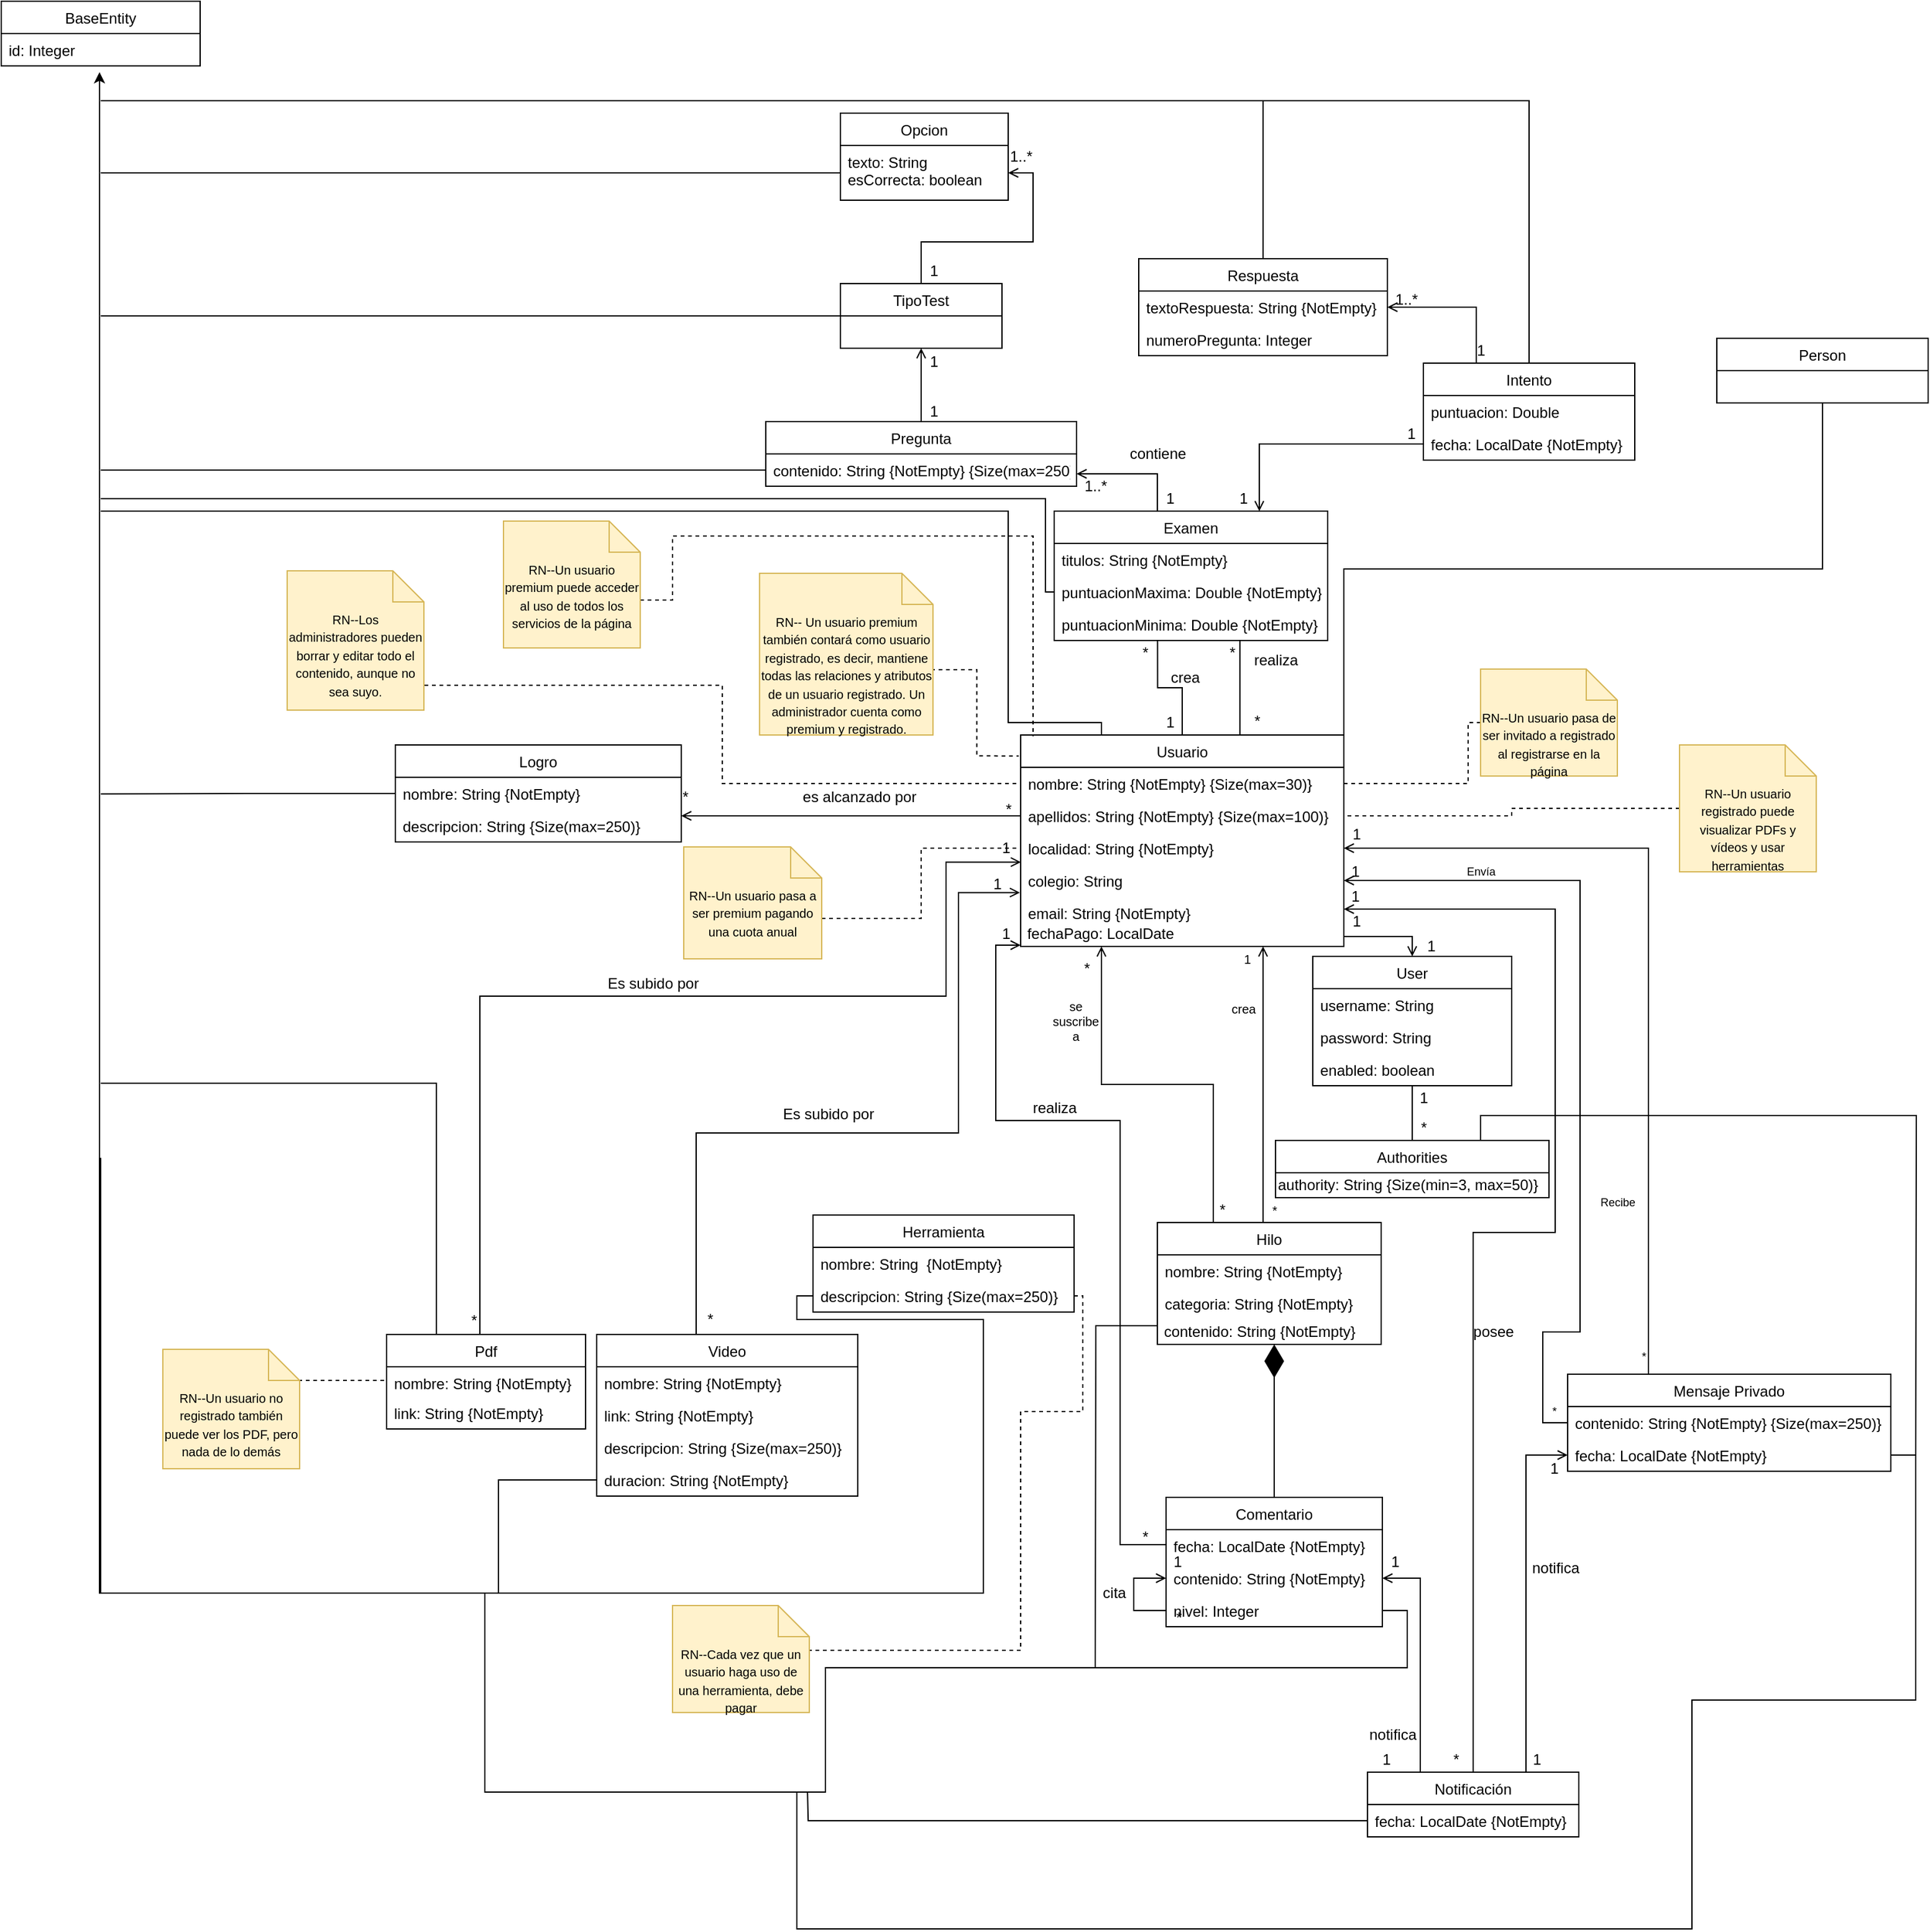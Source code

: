 <mxfile version="14.1.1" type="device" pages="2"><diagram id="NPRUOryit4CZUZ8ujwZD" name="Page-1"><mxGraphModel dx="2407" dy="2149" grid="1" gridSize="10" guides="1" tooltips="1" connect="1" arrows="1" fold="1" page="1" pageScale="1" pageWidth="827" pageHeight="1169" math="0" shadow="0"><root><mxCell id="0"/><mxCell id="1" parent="0"/><mxCell id="HAwCsRzmnG5At8Q9Lq3o-103" style="edgeStyle=orthogonalEdgeStyle;rounded=0;orthogonalLoop=1;jettySize=auto;html=1;entryX=0.679;entryY=1.011;entryDx=0;entryDy=0;entryPerimeter=0;endArrow=none;endFill=0;" parent="1" source="HAwCsRzmnG5At8Q9Lq3o-1" target="HAwCsRzmnG5At8Q9Lq3o-31" edge="1"><mxGeometry relative="1" as="geometry"><Array as="points"><mxPoint x="212" y="270"/><mxPoint x="212" y="270"/></Array></mxGeometry></mxCell><mxCell id="HAwCsRzmnG5At8Q9Lq3o-123" style="edgeStyle=orthogonalEdgeStyle;rounded=0;orthogonalLoop=1;jettySize=auto;html=1;entryX=0.378;entryY=0.995;entryDx=0;entryDy=0;entryPerimeter=0;endArrow=none;endFill=0;" parent="1" source="HAwCsRzmnG5At8Q9Lq3o-1" target="HAwCsRzmnG5At8Q9Lq3o-31" edge="1"><mxGeometry relative="1" as="geometry"/></mxCell><mxCell id="YdMFTOhmt4hyHNmBTAS8-65" style="edgeStyle=orthogonalEdgeStyle;rounded=0;orthogonalLoop=1;jettySize=auto;html=1;exitX=0.25;exitY=0;exitDx=0;exitDy=0;startArrow=none;startFill=0;endArrow=none;endFill=0;" edge="1" parent="1" source="HAwCsRzmnG5At8Q9Lq3o-1"><mxGeometry relative="1" as="geometry"><mxPoint x="-650" y="90" as="targetPoint"/><Array as="points"><mxPoint x="155" y="260"/><mxPoint x="80" y="260"/><mxPoint x="80" y="90"/><mxPoint x="-650" y="90"/></Array></mxGeometry></mxCell><mxCell id="YdMFTOhmt4hyHNmBTAS8-90" style="edgeStyle=orthogonalEdgeStyle;rounded=0;orthogonalLoop=1;jettySize=auto;html=1;exitX=1;exitY=0;exitDx=0;exitDy=0;entryX=0.5;entryY=1;entryDx=0;entryDy=0;startArrow=none;startFill=0;endArrow=none;endFill=0;strokeColor=#000000;" edge="1" parent="1" source="HAwCsRzmnG5At8Q9Lq3o-1" target="YdMFTOhmt4hyHNmBTAS8-85"><mxGeometry relative="1" as="geometry"/></mxCell><mxCell id="HAwCsRzmnG5At8Q9Lq3o-1" value="Usuario" style="swimlane;fontStyle=0;childLayout=stackLayout;horizontal=1;startSize=26;fillColor=none;horizontalStack=0;resizeParent=1;resizeParentMax=0;resizeLast=0;collapsible=1;marginBottom=0;" parent="1" vertex="1"><mxGeometry x="90" y="270" width="260" height="170" as="geometry"/></mxCell><mxCell id="HAwCsRzmnG5At8Q9Lq3o-2" value="nombre: String {NotEmpty} {Size(max=30)}" style="text;strokeColor=none;fillColor=none;align=left;verticalAlign=top;spacingLeft=4;spacingRight=4;overflow=hidden;rotatable=0;points=[[0,0.5],[1,0.5]];portConstraint=eastwest;" parent="HAwCsRzmnG5At8Q9Lq3o-1" vertex="1"><mxGeometry y="26" width="260" height="26" as="geometry"/></mxCell><mxCell id="HAwCsRzmnG5At8Q9Lq3o-3" value="apellidos: String {NotEmpty} {Size(max=100)}" style="text;strokeColor=none;fillColor=none;align=left;verticalAlign=top;spacingLeft=4;spacingRight=4;overflow=hidden;rotatable=0;points=[[0,0.5],[1,0.5]];portConstraint=eastwest;" parent="HAwCsRzmnG5At8Q9Lq3o-1" vertex="1"><mxGeometry y="52" width="260" height="26" as="geometry"/></mxCell><mxCell id="HAwCsRzmnG5At8Q9Lq3o-4" value="localidad: String {NotEmpty}" style="text;strokeColor=none;fillColor=none;align=left;verticalAlign=top;spacingLeft=4;spacingRight=4;overflow=hidden;rotatable=0;points=[[0,0.5],[1,0.5]];portConstraint=eastwest;" parent="HAwCsRzmnG5At8Q9Lq3o-1" vertex="1"><mxGeometry y="78" width="260" height="26" as="geometry"/></mxCell><mxCell id="HAwCsRzmnG5At8Q9Lq3o-33" value="colegio: String" style="text;strokeColor=none;fillColor=none;align=left;verticalAlign=top;spacingLeft=4;spacingRight=4;overflow=hidden;rotatable=0;points=[[0,0.5],[1,0.5]];portConstraint=eastwest;" parent="HAwCsRzmnG5At8Q9Lq3o-1" vertex="1"><mxGeometry y="104" width="260" height="26" as="geometry"/></mxCell><mxCell id="OVoRlJXjBz-Goxrx0esR-1" value="email: String {NotEmpty}" style="text;strokeColor=none;fillColor=none;align=left;verticalAlign=top;spacingLeft=4;spacingRight=4;overflow=hidden;rotatable=0;points=[[0,0.5],[1,0.5]];portConstraint=eastwest;" parent="HAwCsRzmnG5At8Q9Lq3o-1" vertex="1"><mxGeometry y="130" width="260" height="20" as="geometry"/></mxCell><mxCell id="YdMFTOhmt4hyHNmBTAS8-30" value="&amp;nbsp;fechaPago: LocalDate" style="text;html=1;strokeColor=none;fillColor=none;align=left;verticalAlign=middle;whiteSpace=wrap;rounded=0;" vertex="1" parent="HAwCsRzmnG5At8Q9Lq3o-1"><mxGeometry y="150" width="260" height="20" as="geometry"/></mxCell><mxCell id="YdMFTOhmt4hyHNmBTAS8-67" style="edgeStyle=orthogonalEdgeStyle;rounded=0;orthogonalLoop=1;jettySize=auto;html=1;exitX=0.25;exitY=0;exitDx=0;exitDy=0;startArrow=none;startFill=0;endArrow=none;endFill=0;" edge="1" parent="1" source="HAwCsRzmnG5At8Q9Lq3o-5"><mxGeometry relative="1" as="geometry"><mxPoint x="-650" y="550" as="targetPoint"/><Array as="points"><mxPoint x="-380" y="550"/></Array></mxGeometry></mxCell><mxCell id="HAwCsRzmnG5At8Q9Lq3o-5" value="Pdf" style="swimlane;fontStyle=0;childLayout=stackLayout;horizontal=1;startSize=26;fillColor=none;horizontalStack=0;resizeParent=1;resizeParentMax=0;resizeLast=0;collapsible=1;marginBottom=0;" parent="1" vertex="1"><mxGeometry x="-420" y="752" width="160" height="76" as="geometry"/></mxCell><mxCell id="HAwCsRzmnG5At8Q9Lq3o-6" value="nombre: String {NotEmpty}" style="text;strokeColor=none;fillColor=none;align=left;verticalAlign=top;spacingLeft=4;spacingRight=4;overflow=hidden;rotatable=0;points=[[0,0.5],[1,0.5]];portConstraint=eastwest;" parent="HAwCsRzmnG5At8Q9Lq3o-5" vertex="1"><mxGeometry y="26" width="160" height="24" as="geometry"/></mxCell><mxCell id="WNRpIBor0lCmpQMTv1Vr-1" value="link: String {NotEmpty}" style="text;strokeColor=none;fillColor=none;align=left;verticalAlign=top;spacingLeft=4;spacingRight=4;overflow=hidden;rotatable=0;points=[[0,0.5],[1,0.5]];portConstraint=eastwest;" parent="HAwCsRzmnG5At8Q9Lq3o-5" vertex="1"><mxGeometry y="50" width="160" height="26" as="geometry"/></mxCell><mxCell id="YdMFTOhmt4hyHNmBTAS8-22" style="edgeStyle=orthogonalEdgeStyle;rounded=0;orthogonalLoop=1;jettySize=auto;html=1;exitX=0.5;exitY=0;exitDx=0;exitDy=0;entryX=0.971;entryY=0.236;entryDx=0;entryDy=0;entryPerimeter=0;startArrow=none;startFill=0;endArrow=open;endFill=0;" edge="1" parent="1" source="HAwCsRzmnG5At8Q9Lq3o-9"><mxGeometry relative="1" as="geometry"><mxPoint x="89.42" y="396.72" as="targetPoint"/><Array as="points"><mxPoint x="-171" y="590"/><mxPoint x="40" y="590"/><mxPoint x="40" y="397"/></Array></mxGeometry></mxCell><mxCell id="HAwCsRzmnG5At8Q9Lq3o-9" value="Video" style="swimlane;fontStyle=0;childLayout=stackLayout;horizontal=1;startSize=26;fillColor=none;horizontalStack=0;resizeParent=1;resizeParentMax=0;resizeLast=0;collapsible=1;marginBottom=0;" parent="1" vertex="1"><mxGeometry x="-251" y="752" width="210" height="130" as="geometry"><mxRectangle x="370" y="210" width="60" height="26" as="alternateBounds"/></mxGeometry></mxCell><mxCell id="HAwCsRzmnG5At8Q9Lq3o-41" value="nombre: String {NotEmpty}" style="text;strokeColor=none;fillColor=none;align=left;verticalAlign=top;spacingLeft=4;spacingRight=4;overflow=hidden;rotatable=0;points=[[0,0.5],[1,0.5]];portConstraint=eastwest;" parent="HAwCsRzmnG5At8Q9Lq3o-9" vertex="1"><mxGeometry y="26" width="210" height="26" as="geometry"/></mxCell><mxCell id="HAwCsRzmnG5At8Q9Lq3o-10" value="link: String {NotEmpty}" style="text;strokeColor=none;fillColor=none;align=left;verticalAlign=top;spacingLeft=4;spacingRight=4;overflow=hidden;rotatable=0;points=[[0,0.5],[1,0.5]];portConstraint=eastwest;" parent="HAwCsRzmnG5At8Q9Lq3o-9" vertex="1"><mxGeometry y="52" width="210" height="26" as="geometry"/></mxCell><mxCell id="HAwCsRzmnG5At8Q9Lq3o-38" value="descripcion: String {Size(max=250)}" style="text;strokeColor=none;fillColor=none;align=left;verticalAlign=top;spacingLeft=4;spacingRight=4;overflow=hidden;rotatable=0;points=[[0,0.5],[1,0.5]];portConstraint=eastwest;" parent="HAwCsRzmnG5At8Q9Lq3o-9" vertex="1"><mxGeometry y="78" width="210" height="26" as="geometry"/></mxCell><mxCell id="HAwCsRzmnG5At8Q9Lq3o-39" value="duracion: String {NotEmpty}" style="text;strokeColor=none;fillColor=none;align=left;verticalAlign=top;spacingLeft=4;spacingRight=4;overflow=hidden;rotatable=0;points=[[0,0.5],[1,0.5]];portConstraint=eastwest;" parent="HAwCsRzmnG5At8Q9Lq3o-9" vertex="1"><mxGeometry y="104" width="210" height="26" as="geometry"/></mxCell><mxCell id="HGvDHs405SnKZL4kM6b5-21" style="edgeStyle=orthogonalEdgeStyle;rounded=0;orthogonalLoop=1;jettySize=auto;html=1;endArrow=none;endFill=0;startArrow=open;startFill=0;" parent="1" source="HAwCsRzmnG5At8Q9Lq3o-13" edge="1"><mxGeometry relative="1" as="geometry"><mxPoint x="200" y="90" as="targetPoint"/><Array as="points"><mxPoint x="200" y="60"/></Array></mxGeometry></mxCell><mxCell id="HAwCsRzmnG5At8Q9Lq3o-13" value="Pregunta" style="swimlane;fontStyle=0;childLayout=stackLayout;horizontal=1;startSize=26;fillColor=none;horizontalStack=0;resizeParent=1;resizeParentMax=0;resizeLast=0;collapsible=1;marginBottom=0;" parent="1" vertex="1"><mxGeometry x="-115" y="18" width="250" height="52" as="geometry"/></mxCell><mxCell id="HAwCsRzmnG5At8Q9Lq3o-14" value="contenido: String {NotEmpty} {Size(max=250)}" style="text;strokeColor=none;fillColor=none;align=left;verticalAlign=top;spacingLeft=4;spacingRight=4;overflow=hidden;rotatable=0;points=[[0,0.5],[1,0.5]];portConstraint=eastwest;" parent="HAwCsRzmnG5At8Q9Lq3o-13" vertex="1"><mxGeometry y="26" width="250" height="26" as="geometry"/></mxCell><mxCell id="YdMFTOhmt4hyHNmBTAS8-40" style="edgeStyle=orthogonalEdgeStyle;rounded=0;orthogonalLoop=1;jettySize=auto;html=1;exitX=0.25;exitY=0;exitDx=0;exitDy=0;entryX=0.25;entryY=1;entryDx=0;entryDy=0;startArrow=none;startFill=0;endArrow=open;endFill=0;" edge="1" parent="1" source="HAwCsRzmnG5At8Q9Lq3o-17" target="YdMFTOhmt4hyHNmBTAS8-30"><mxGeometry relative="1" as="geometry"/></mxCell><mxCell id="YdMFTOhmt4hyHNmBTAS8-41" style="edgeStyle=orthogonalEdgeStyle;rounded=0;orthogonalLoop=1;jettySize=auto;html=1;exitX=0.5;exitY=0;exitDx=0;exitDy=0;entryX=0.75;entryY=1;entryDx=0;entryDy=0;startArrow=none;startFill=0;endArrow=open;endFill=0;" edge="1" parent="1" source="HAwCsRzmnG5At8Q9Lq3o-17" target="YdMFTOhmt4hyHNmBTAS8-30"><mxGeometry relative="1" as="geometry"><Array as="points"><mxPoint x="285" y="662"/></Array></mxGeometry></mxCell><mxCell id="HAwCsRzmnG5At8Q9Lq3o-17" value="Hilo" style="swimlane;fontStyle=0;childLayout=stackLayout;horizontal=1;startSize=26;horizontalStack=0;resizeParent=1;resizeParentMax=0;resizeLast=0;collapsible=1;marginBottom=0;fillColor=none;" parent="1" vertex="1"><mxGeometry x="200" y="662" width="180" height="98" as="geometry"/></mxCell><mxCell id="HAwCsRzmnG5At8Q9Lq3o-18" value="nombre: String {NotEmpty}" style="text;strokeColor=none;fillColor=none;align=left;verticalAlign=top;spacingLeft=4;spacingRight=4;overflow=hidden;rotatable=0;points=[[0,0.5],[1,0.5]];portConstraint=eastwest;" parent="HAwCsRzmnG5At8Q9Lq3o-17" vertex="1"><mxGeometry y="26" width="180" height="26" as="geometry"/></mxCell><mxCell id="HGvDHs405SnKZL4kM6b5-51" value="categoria: String {NotEmpty}" style="text;strokeColor=none;fillColor=none;align=left;verticalAlign=top;spacingLeft=4;spacingRight=4;overflow=hidden;rotatable=0;points=[[0,0.5],[1,0.5]];portConstraint=eastwest;" parent="HAwCsRzmnG5At8Q9Lq3o-17" vertex="1"><mxGeometry y="52" width="180" height="26" as="geometry"/></mxCell><mxCell id="YdMFTOhmt4hyHNmBTAS8-39" value="&amp;nbsp;contenido: String&lt;span&gt;&amp;nbsp;{NotEmpty}&lt;/span&gt;" style="text;html=1;strokeColor=none;fillColor=none;align=left;verticalAlign=middle;whiteSpace=wrap;rounded=0;" vertex="1" parent="HAwCsRzmnG5At8Q9Lq3o-17"><mxGeometry y="78" width="180" height="20" as="geometry"/></mxCell><mxCell id="HAwCsRzmnG5At8Q9Lq3o-25" value="Comentario" style="swimlane;fontStyle=0;childLayout=stackLayout;horizontal=1;startSize=26;fillColor=none;horizontalStack=0;resizeParent=1;resizeParentMax=0;resizeLast=0;collapsible=1;marginBottom=0;" parent="1" vertex="1"><mxGeometry x="207" y="883" width="174" height="104" as="geometry"/></mxCell><mxCell id="HAwCsRzmnG5At8Q9Lq3o-26" value="fecha: LocalDate {NotEmpty}" style="text;strokeColor=none;fillColor=none;align=left;verticalAlign=top;spacingLeft=4;spacingRight=4;overflow=hidden;rotatable=0;points=[[0,0.5],[1,0.5]];portConstraint=eastwest;" parent="HAwCsRzmnG5At8Q9Lq3o-25" vertex="1"><mxGeometry y="26" width="174" height="26" as="geometry"/></mxCell><mxCell id="YdMFTOhmt4hyHNmBTAS8-21" style="edgeStyle=orthogonalEdgeStyle;rounded=0;orthogonalLoop=1;jettySize=auto;html=1;exitX=0;exitY=0.5;exitDx=0;exitDy=0;entryX=0;entryY=0.5;entryDx=0;entryDy=0;startArrow=open;startFill=0;endArrow=none;endFill=0;" edge="1" parent="HAwCsRzmnG5At8Q9Lq3o-25" source="HAwCsRzmnG5At8Q9Lq3o-28" target="HAwCsRzmnG5At8Q9Lq3o-44"><mxGeometry relative="1" as="geometry"><mxPoint y="143" as="targetPoint"/><Array as="points"><mxPoint x="-26" y="65"/><mxPoint x="-26" y="91"/></Array></mxGeometry></mxCell><mxCell id="HAwCsRzmnG5At8Q9Lq3o-28" value="contenido: String {NotEmpty}" style="text;strokeColor=none;fillColor=none;align=left;verticalAlign=top;spacingLeft=4;spacingRight=4;overflow=hidden;rotatable=0;points=[[0,0.5],[1,0.5]];portConstraint=eastwest;" parent="HAwCsRzmnG5At8Q9Lq3o-25" vertex="1"><mxGeometry y="52" width="174" height="26" as="geometry"/></mxCell><mxCell id="HAwCsRzmnG5At8Q9Lq3o-44" value="nivel: Integer" style="text;strokeColor=none;fillColor=none;align=left;verticalAlign=top;spacingLeft=4;spacingRight=4;overflow=hidden;rotatable=0;points=[[0,0.5],[1,0.5]];portConstraint=eastwest;" parent="HAwCsRzmnG5At8Q9Lq3o-25" vertex="1"><mxGeometry y="78" width="174" height="26" as="geometry"/></mxCell><mxCell id="HAwCsRzmnG5At8Q9Lq3o-29" value="Examen" style="swimlane;fontStyle=0;childLayout=stackLayout;horizontal=1;startSize=26;fillColor=none;horizontalStack=0;resizeParent=1;resizeParentMax=0;resizeLast=0;collapsible=1;marginBottom=0;" parent="1" vertex="1"><mxGeometry x="117" y="90" width="220" height="104" as="geometry"/></mxCell><mxCell id="HAwCsRzmnG5At8Q9Lq3o-46" value="titulos: String {NotEmpty}" style="text;strokeColor=none;fillColor=none;align=left;verticalAlign=top;spacingLeft=4;spacingRight=4;overflow=hidden;rotatable=0;points=[[0,0.5],[1,0.5]];portConstraint=eastwest;" parent="HAwCsRzmnG5At8Q9Lq3o-29" vertex="1"><mxGeometry y="26" width="220" height="26" as="geometry"/></mxCell><mxCell id="HAwCsRzmnG5At8Q9Lq3o-30" value="puntuacionMaxima: Double {NotEmpty}" style="text;strokeColor=none;fillColor=none;align=left;verticalAlign=top;spacingLeft=4;spacingRight=4;overflow=hidden;rotatable=0;points=[[0,0.5],[1,0.5]];portConstraint=eastwest;" parent="HAwCsRzmnG5At8Q9Lq3o-29" vertex="1"><mxGeometry y="52" width="220" height="26" as="geometry"/></mxCell><mxCell id="HAwCsRzmnG5At8Q9Lq3o-31" value="puntuacionMinima: Double {NotEmpty}" style="text;strokeColor=none;fillColor=none;align=left;verticalAlign=top;spacingLeft=4;spacingRight=4;overflow=hidden;rotatable=0;points=[[0,0.5],[1,0.5]];portConstraint=eastwest;" parent="HAwCsRzmnG5At8Q9Lq3o-29" vertex="1"><mxGeometry y="78" width="220" height="26" as="geometry"/></mxCell><mxCell id="HAwCsRzmnG5At8Q9Lq3o-121" value="realiza" style="text;html=1;align=center;verticalAlign=middle;resizable=0;points=[];autosize=1;" parent="1" vertex="1"><mxGeometry x="270" y="200" width="50" height="20" as="geometry"/></mxCell><mxCell id="HAwCsRzmnG5At8Q9Lq3o-124" value="crea" style="text;html=1;align=center;verticalAlign=middle;resizable=0;points=[];autosize=1;" parent="1" vertex="1"><mxGeometry x="202" y="214" width="40" height="20" as="geometry"/></mxCell><mxCell id="HAwCsRzmnG5At8Q9Lq3o-125" value="*" style="text;html=1;align=center;verticalAlign=middle;resizable=0;points=[];autosize=1;" parent="1" vertex="1"><mxGeometry x="180" y="194" width="20" height="20" as="geometry"/></mxCell><mxCell id="HAwCsRzmnG5At8Q9Lq3o-127" value="*" style="text;html=1;align=center;verticalAlign=middle;resizable=0;points=[];autosize=1;" parent="1" vertex="1"><mxGeometry x="250" y="194" width="20" height="20" as="geometry"/></mxCell><mxCell id="HAwCsRzmnG5At8Q9Lq3o-128" value="*" style="text;html=1;align=center;verticalAlign=middle;resizable=0;points=[];autosize=1;" parent="1" vertex="1"><mxGeometry x="270" y="249" width="20" height="20" as="geometry"/></mxCell><mxCell id="YdMFTOhmt4hyHNmBTAS8-74" style="edgeStyle=orthogonalEdgeStyle;rounded=0;orthogonalLoop=1;jettySize=auto;html=1;exitX=0.5;exitY=0;exitDx=0;exitDy=0;startArrow=none;startFill=0;endArrow=none;endFill=0;strokeColor=#000000;" edge="1" parent="1" source="HAwCsRzmnG5At8Q9Lq3o-130"><mxGeometry relative="1" as="geometry"><mxPoint x="-650" y="-240" as="targetPoint"/><Array as="points"><mxPoint x="495" y="-240"/><mxPoint x="-650" y="-240"/></Array></mxGeometry></mxCell><mxCell id="YdMFTOhmt4hyHNmBTAS8-79" style="edgeStyle=orthogonalEdgeStyle;rounded=0;orthogonalLoop=1;jettySize=auto;html=1;exitX=0.25;exitY=0;exitDx=0;exitDy=0;entryX=1;entryY=0.5;entryDx=0;entryDy=0;startArrow=none;startFill=0;endArrow=open;endFill=0;strokeColor=#000000;" edge="1" parent="1" source="HAwCsRzmnG5At8Q9Lq3o-130" target="YdMFTOhmt4hyHNmBTAS8-76"><mxGeometry relative="1" as="geometry"/></mxCell><mxCell id="HAwCsRzmnG5At8Q9Lq3o-130" value="Intento" style="swimlane;fontStyle=0;childLayout=stackLayout;horizontal=1;startSize=26;fillColor=none;horizontalStack=0;resizeParent=1;resizeParentMax=0;resizeLast=0;collapsible=1;marginBottom=0;" parent="1" vertex="1"><mxGeometry x="414" y="-29" width="170" height="78" as="geometry"/></mxCell><mxCell id="HAwCsRzmnG5At8Q9Lq3o-131" value="puntuacion: Double" style="text;strokeColor=none;fillColor=none;align=left;verticalAlign=top;spacingLeft=4;spacingRight=4;overflow=hidden;rotatable=0;points=[[0,0.5],[1,0.5]];portConstraint=eastwest;" parent="HAwCsRzmnG5At8Q9Lq3o-130" vertex="1"><mxGeometry y="26" width="170" height="26" as="geometry"/></mxCell><mxCell id="HAwCsRzmnG5At8Q9Lq3o-132" value="fecha: LocalDate {NotEmpty}" style="text;strokeColor=none;fillColor=none;align=left;verticalAlign=top;spacingLeft=4;spacingRight=4;overflow=hidden;rotatable=0;points=[[0,0.5],[1,0.5]];portConstraint=eastwest;" parent="HAwCsRzmnG5At8Q9Lq3o-130" vertex="1"><mxGeometry y="52" width="170" height="26" as="geometry"/></mxCell><mxCell id="nP3SbV2Lm87X_TbmoG6O-54" style="edgeStyle=orthogonalEdgeStyle;rounded=0;orthogonalLoop=1;jettySize=auto;html=1;entryX=0;entryY=0.5;entryDx=0;entryDy=0;startArrow=open;startFill=0;endArrow=none;endFill=0;" parent="1" source="HAwCsRzmnG5At8Q9Lq3o-148" target="HAwCsRzmnG5At8Q9Lq3o-3" edge="1"><mxGeometry relative="1" as="geometry"><Array as="points"><mxPoint x="-160" y="335"/><mxPoint x="-160" y="335"/></Array></mxGeometry></mxCell><mxCell id="HAwCsRzmnG5At8Q9Lq3o-148" value="Logro" style="swimlane;fontStyle=0;childLayout=stackLayout;horizontal=1;startSize=26;fillColor=none;horizontalStack=0;resizeParent=1;resizeParentMax=0;resizeLast=0;collapsible=1;marginBottom=0;" parent="1" vertex="1"><mxGeometry x="-413" y="278" width="230" height="78" as="geometry"/></mxCell><mxCell id="HAwCsRzmnG5At8Q9Lq3o-149" value="nombre: String {NotEmpty}" style="text;strokeColor=none;fillColor=none;align=left;verticalAlign=top;spacingLeft=4;spacingRight=4;overflow=hidden;rotatable=0;points=[[0,0.5],[1,0.5]];portConstraint=eastwest;" parent="HAwCsRzmnG5At8Q9Lq3o-148" vertex="1"><mxGeometry y="26" width="230" height="26" as="geometry"/></mxCell><mxCell id="HAwCsRzmnG5At8Q9Lq3o-150" value="descripcion: String {Size(max=250)}" style="text;strokeColor=none;fillColor=none;align=left;verticalAlign=top;spacingLeft=4;spacingRight=4;overflow=hidden;rotatable=0;points=[[0,0.5],[1,0.5]];portConstraint=eastwest;" parent="HAwCsRzmnG5At8Q9Lq3o-148" vertex="1"><mxGeometry y="52" width="230" height="26" as="geometry"/></mxCell><mxCell id="oahnnhhMwVlarxf-Fwli-10" style="edgeStyle=orthogonalEdgeStyle;rounded=0;orthogonalLoop=1;jettySize=auto;html=1;startArrow=open;startFill=0;entryX=0;entryY=0.5;entryDx=0;entryDy=0;endArrow=none;endFill=0;exitX=1;exitY=0.5;exitDx=0;exitDy=0;" parent="1" source="HAwCsRzmnG5At8Q9Lq3o-33" target="oahnnhhMwVlarxf-Fwli-6" edge="1"><mxGeometry relative="1" as="geometry"><mxPoint x="370" y="830" as="targetPoint"/><Array as="points"><mxPoint x="540" y="387"/><mxPoint x="540" y="750"/><mxPoint x="510" y="750"/><mxPoint x="510" y="823"/></Array></mxGeometry></mxCell><mxCell id="YdMFTOhmt4hyHNmBTAS8-89" style="edgeStyle=orthogonalEdgeStyle;rounded=0;orthogonalLoop=1;jettySize=auto;html=1;exitX=0.75;exitY=0;exitDx=0;exitDy=0;startArrow=none;startFill=0;endArrow=none;endFill=0;strokeColor=#000000;" edge="1" parent="1" source="nP3SbV2Lm87X_TbmoG6O-17"><mxGeometry relative="1" as="geometry"><mxPoint x="810" y="860" as="targetPoint"/></mxGeometry></mxCell><mxCell id="nP3SbV2Lm87X_TbmoG6O-17" value="Authorities" style="swimlane;fontStyle=0;childLayout=stackLayout;horizontal=1;startSize=26;fillColor=none;horizontalStack=0;resizeParent=1;resizeParentMax=0;resizeLast=0;collapsible=1;marginBottom=0;" parent="1" vertex="1"><mxGeometry x="295" y="596" width="220" height="46" as="geometry"/></mxCell><mxCell id="YdMFTOhmt4hyHNmBTAS8-38" value="authority: String {Size(min=3, max=50)}" style="text;html=1;strokeColor=none;fillColor=none;align=left;verticalAlign=middle;whiteSpace=wrap;rounded=0;" vertex="1" parent="nP3SbV2Lm87X_TbmoG6O-17"><mxGeometry y="26" width="220" height="20" as="geometry"/></mxCell><mxCell id="YdMFTOhmt4hyHNmBTAS8-69" style="edgeStyle=orthogonalEdgeStyle;rounded=0;orthogonalLoop=1;jettySize=auto;html=1;exitX=0;exitY=0.5;exitDx=0;exitDy=0;startArrow=none;startFill=0;endArrow=none;endFill=0;strokeColor=#000000;" edge="1" parent="1" source="nP3SbV2Lm87X_TbmoG6O-63"><mxGeometry relative="1" as="geometry"><mxPoint x="-650" y="610" as="targetPoint"/><Array as="points"><mxPoint x="-90" y="721"/><mxPoint x="-90" y="740"/><mxPoint x="60" y="740"/><mxPoint x="60" y="960"/><mxPoint x="-650" y="960"/></Array></mxGeometry></mxCell><mxCell id="nP3SbV2Lm87X_TbmoG6O-60" value="Herramienta" style="swimlane;fontStyle=0;childLayout=stackLayout;horizontal=1;startSize=26;fillColor=none;horizontalStack=0;resizeParent=1;resizeParentMax=0;resizeLast=0;collapsible=1;marginBottom=0;" parent="1" vertex="1"><mxGeometry x="-77" y="656" width="210" height="78" as="geometry"/></mxCell><mxCell id="nP3SbV2Lm87X_TbmoG6O-61" value="nombre: String  {NotEmpty}" style="text;strokeColor=none;fillColor=none;align=left;verticalAlign=top;spacingLeft=4;spacingRight=4;overflow=hidden;rotatable=0;points=[[0,0.5],[1,0.5]];portConstraint=eastwest;" parent="nP3SbV2Lm87X_TbmoG6O-60" vertex="1"><mxGeometry y="26" width="210" height="26" as="geometry"/></mxCell><mxCell id="nP3SbV2Lm87X_TbmoG6O-63" value="descripcion: String {Size(max=250)}" style="text;strokeColor=none;fillColor=none;align=left;verticalAlign=top;spacingLeft=4;spacingRight=4;overflow=hidden;rotatable=0;points=[[0,0.5],[1,0.5]];portConstraint=eastwest;" parent="nP3SbV2Lm87X_TbmoG6O-60" vertex="1"><mxGeometry y="52" width="210" height="26" as="geometry"/></mxCell><mxCell id="nP3SbV2Lm87X_TbmoG6O-69" value="*" style="text;html=1;align=center;verticalAlign=middle;resizable=0;points=[];autosize=1;" parent="1" vertex="1"><mxGeometry x="133" y="448" width="20" height="20" as="geometry"/></mxCell><mxCell id="nP3SbV2Lm87X_TbmoG6O-70" value="*" style="text;html=1;align=center;verticalAlign=middle;resizable=0;points=[];autosize=1;" parent="1" vertex="1"><mxGeometry x="242" y="642" width="20" height="20" as="geometry"/></mxCell><mxCell id="nP3SbV2Lm87X_TbmoG6O-84" value="*" style="text;html=1;align=center;verticalAlign=middle;resizable=0;points=[];autosize=1;" parent="1" vertex="1"><mxGeometry x="-190" y="310" width="20" height="20" as="geometry"/></mxCell><mxCell id="nP3SbV2Lm87X_TbmoG6O-86" value="*" style="text;html=1;align=center;verticalAlign=middle;resizable=0;points=[];autosize=1;" parent="1" vertex="1"><mxGeometry x="70" y="320" width="20" height="20" as="geometry"/></mxCell><mxCell id="nP3SbV2Lm87X_TbmoG6O-99" value="se&lt;br style=&quot;font-size: 10px;&quot;&gt;suscribe&lt;br style=&quot;font-size: 10px;&quot;&gt;a" style="text;html=1;align=center;verticalAlign=middle;resizable=0;points=[];autosize=1;fontSize=10;" parent="1" vertex="1"><mxGeometry x="109" y="480" width="50" height="40" as="geometry"/></mxCell><mxCell id="nP3SbV2Lm87X_TbmoG6O-104" value="es alcanzado por" style="text;html=1;align=center;verticalAlign=middle;resizable=0;points=[];autosize=1;" parent="1" vertex="1"><mxGeometry x="-95" y="310" width="110" height="20" as="geometry"/></mxCell><mxCell id="OVoRlJXjBz-Goxrx0esR-9" value="Es subido por" style="text;html=1;align=center;verticalAlign=middle;resizable=0;points=[];autosize=1;" parent="1" vertex="1"><mxGeometry x="-251" y="460" width="90" height="20" as="geometry"/></mxCell><mxCell id="OVoRlJXjBz-Goxrx0esR-11" value="*" style="text;html=1;align=center;verticalAlign=middle;resizable=0;points=[];autosize=1;" parent="1" vertex="1"><mxGeometry x="-360" y="731" width="20" height="20" as="geometry"/></mxCell><mxCell id="OVoRlJXjBz-Goxrx0esR-18" value="1" style="text;html=1;align=center;verticalAlign=middle;resizable=0;points=[];autosize=1;" parent="1" vertex="1"><mxGeometry x="350" y="340" width="20" height="20" as="geometry"/></mxCell><mxCell id="oahnnhhMwVlarxf-Fwli-1" value="1" style="text;html=1;align=center;verticalAlign=middle;resizable=0;points=[];autosize=1;" parent="1" vertex="1"><mxGeometry x="200" y="250" width="20" height="20" as="geometry"/></mxCell><mxCell id="oahnnhhMwVlarxf-Fwli-4" value="Mensaje Privado" style="swimlane;fontStyle=0;childLayout=stackLayout;horizontal=1;startSize=26;fillColor=none;horizontalStack=0;resizeParent=1;resizeParentMax=0;resizeLast=0;collapsible=1;marginBottom=0;" parent="1" vertex="1"><mxGeometry x="530" y="784" width="260" height="78" as="geometry"/></mxCell><mxCell id="oahnnhhMwVlarxf-Fwli-6" value="contenido: String {NotEmpty} {Size(max=250)}" style="text;strokeColor=none;fillColor=none;align=left;verticalAlign=top;spacingLeft=4;spacingRight=4;overflow=hidden;rotatable=0;points=[[0,0.5],[1,0.5]];portConstraint=eastwest;" parent="oahnnhhMwVlarxf-Fwli-4" vertex="1"><mxGeometry y="26" width="260" height="26" as="geometry"/></mxCell><mxCell id="oahnnhhMwVlarxf-Fwli-5" value="fecha: LocalDate {NotEmpty}" style="text;strokeColor=none;fillColor=none;align=left;verticalAlign=top;spacingLeft=4;spacingRight=4;overflow=hidden;rotatable=0;points=[[0,0.5],[1,0.5]];portConstraint=eastwest;" parent="oahnnhhMwVlarxf-Fwli-4" vertex="1"><mxGeometry y="52" width="260" height="26" as="geometry"/></mxCell><mxCell id="oahnnhhMwVlarxf-Fwli-12" value="Envía" style="text;html=1;align=center;verticalAlign=middle;resizable=0;points=[];autosize=1;fontSize=9;" parent="1" vertex="1"><mxGeometry x="440" y="370" width="40" height="20" as="geometry"/></mxCell><mxCell id="oahnnhhMwVlarxf-Fwli-13" value="Recibe" style="text;html=1;align=center;verticalAlign=middle;resizable=0;points=[];autosize=1;fontSize=9;" parent="1" vertex="1"><mxGeometry x="550" y="636" width="40" height="20" as="geometry"/></mxCell><mxCell id="oahnnhhMwVlarxf-Fwli-16" value="*" style="text;html=1;align=center;verticalAlign=middle;resizable=0;points=[];autosize=1;fontSize=9;" parent="1" vertex="1"><mxGeometry x="509" y="804" width="20" height="20" as="geometry"/></mxCell><mxCell id="oahnnhhMwVlarxf-Fwli-17" value="*" style="text;html=1;align=center;verticalAlign=middle;resizable=0;points=[];autosize=1;fontSize=9;" parent="1" vertex="1"><mxGeometry x="580.5" y="760" width="20" height="20" as="geometry"/></mxCell><mxCell id="oahnnhhMwVlarxf-Fwli-24" value="1" style="text;html=1;align=center;verticalAlign=middle;resizable=0;points=[];autosize=1;fontSize=10;" parent="1" vertex="1"><mxGeometry x="262" y="440" width="20" height="20" as="geometry"/></mxCell><mxCell id="oahnnhhMwVlarxf-Fwli-25" value="*" style="text;html=1;align=center;verticalAlign=middle;resizable=0;points=[];autosize=1;fontSize=10;" parent="1" vertex="1"><mxGeometry x="284" y="642" width="20" height="20" as="geometry"/></mxCell><mxCell id="oahnnhhMwVlarxf-Fwli-26" value="crea" style="text;html=1;align=center;verticalAlign=middle;resizable=0;points=[];autosize=1;fontSize=10;" parent="1" vertex="1"><mxGeometry x="254" y="480" width="30" height="20" as="geometry"/></mxCell><mxCell id="YdMFTOhmt4hyHNmBTAS8-5" style="edgeStyle=orthogonalEdgeStyle;rounded=0;orthogonalLoop=1;jettySize=auto;html=1;exitX=0.5;exitY=0;exitDx=0;exitDy=0;entryX=1.01;entryY=0.11;entryDx=0;entryDy=0;startArrow=none;startFill=0;endArrow=open;endFill=0;entryPerimeter=0;" edge="1" parent="1" source="HAwCsRzmnG5At8Q9Lq3o-5"><mxGeometry relative="1" as="geometry"><mxPoint x="-260" y="601" as="sourcePoint"/><mxPoint x="90.2" y="372.2" as="targetPoint"/><Array as="points"><mxPoint x="-345" y="480"/><mxPoint x="30" y="480"/><mxPoint x="30" y="372"/></Array></mxGeometry></mxCell><mxCell id="HGvDHs405SnKZL4kM6b5-2" value="1" style="text;html=1;align=center;verticalAlign=middle;resizable=0;points=[];autosize=1;" parent="1" vertex="1"><mxGeometry x="206" y="925" width="20" height="20" as="geometry"/></mxCell><mxCell id="HGvDHs405SnKZL4kM6b5-3" value="*" style="text;html=1;align=center;verticalAlign=middle;resizable=0;points=[];autosize=1;" parent="1" vertex="1"><mxGeometry x="207" y="970" width="20" height="20" as="geometry"/></mxCell><mxCell id="HGvDHs405SnKZL4kM6b5-4" value="cita" style="text;html=1;align=center;verticalAlign=middle;resizable=0;points=[];autosize=1;" parent="1" vertex="1"><mxGeometry x="150" y="950" width="30" height="20" as="geometry"/></mxCell><mxCell id="YdMFTOhmt4hyHNmBTAS8-56" style="edgeStyle=orthogonalEdgeStyle;rounded=0;orthogonalLoop=1;jettySize=auto;html=1;exitX=0;exitY=0.5;exitDx=0;exitDy=0;startArrow=none;startFill=0;endArrow=none;endFill=0;" edge="1" parent="1" source="HGvDHs405SnKZL4kM6b5-24"><mxGeometry relative="1" as="geometry"><mxPoint x="-650" y="-67" as="targetPoint"/></mxGeometry></mxCell><mxCell id="YdMFTOhmt4hyHNmBTAS8-61" style="edgeStyle=orthogonalEdgeStyle;rounded=0;orthogonalLoop=1;jettySize=auto;html=1;exitX=0.5;exitY=1;exitDx=0;exitDy=0;entryX=0.5;entryY=0;entryDx=0;entryDy=0;startArrow=open;startFill=0;endArrow=none;endFill=0;" edge="1" parent="1" source="HGvDHs405SnKZL4kM6b5-24" target="HAwCsRzmnG5At8Q9Lq3o-13"><mxGeometry relative="1" as="geometry"/></mxCell><mxCell id="HGvDHs405SnKZL4kM6b5-24" value="TipoTest" style="swimlane;fontStyle=0;childLayout=stackLayout;horizontal=1;startSize=26;fillColor=none;horizontalStack=0;resizeParent=1;resizeParentMax=0;resizeLast=0;collapsible=1;marginBottom=0;" parent="1" vertex="1"><mxGeometry x="-55" y="-93" width="130" height="52" as="geometry"/></mxCell><mxCell id="HGvDHs405SnKZL4kM6b5-41" value="Opcion" style="swimlane;fontStyle=0;childLayout=stackLayout;horizontal=1;startSize=26;fillColor=none;horizontalStack=0;resizeParent=1;resizeParentMax=0;resizeLast=0;collapsible=1;marginBottom=0;" parent="1" vertex="1"><mxGeometry x="-55" y="-230" width="135" height="70" as="geometry"/></mxCell><mxCell id="HGvDHs405SnKZL4kM6b5-43" value="texto: String&#10;esCorrecta: boolean" style="text;strokeColor=none;fillColor=none;align=left;verticalAlign=top;spacingLeft=4;spacingRight=4;overflow=hidden;rotatable=0;points=[[0,0.5],[1,0.5]];portConstraint=eastwest;" parent="HGvDHs405SnKZL4kM6b5-41" vertex="1"><mxGeometry y="26" width="135" height="44" as="geometry"/></mxCell><mxCell id="HGvDHs405SnKZL4kM6b5-53" style="edgeStyle=orthogonalEdgeStyle;rounded=0;orthogonalLoop=1;jettySize=auto;html=1;entryX=0.25;entryY=0;entryDx=0;entryDy=0;endArrow=none;endFill=0;exitX=1;exitY=0.5;exitDx=0;exitDy=0;startArrow=open;startFill=0;" parent="1" source="HAwCsRzmnG5At8Q9Lq3o-4" target="oahnnhhMwVlarxf-Fwli-4" edge="1"><mxGeometry relative="1" as="geometry"/></mxCell><mxCell id="HGvDHs405SnKZL4kM6b5-59" value="" style="endArrow=diamondThin;endFill=1;endSize=24;html=1;exitX=0.5;exitY=0;exitDx=0;exitDy=0;" parent="1" source="HAwCsRzmnG5At8Q9Lq3o-25" edge="1"><mxGeometry width="160" relative="1" as="geometry"><mxPoint x="240" y="860" as="sourcePoint"/><mxPoint x="294" y="760" as="targetPoint"/></mxGeometry></mxCell><mxCell id="YdMFTOhmt4hyHNmBTAS8-12" style="edgeStyle=orthogonalEdgeStyle;rounded=0;orthogonalLoop=1;jettySize=auto;html=1;exitX=0;exitY=0.5;exitDx=0;exitDy=0;exitPerimeter=0;entryX=1;entryY=0.5;entryDx=0;entryDy=0;startArrow=none;startFill=0;endArrow=none;endFill=0;dashed=1;" edge="1" parent="1" source="HGvDHs405SnKZL4kM6b5-67" target="HAwCsRzmnG5At8Q9Lq3o-2"><mxGeometry relative="1" as="geometry"><Array as="points"><mxPoint x="450" y="260"/><mxPoint x="450" y="309"/></Array></mxGeometry></mxCell><mxCell id="HGvDHs405SnKZL4kM6b5-67" value="&lt;font style=&quot;font-size: 10px&quot;&gt;RN--Un usuario pasa de ser invitado a registrado al registrarse en la página&lt;/font&gt;" style="shape=note2;boundedLbl=1;whiteSpace=wrap;html=1;size=25;verticalAlign=top;align=center;fillColor=#fff2cc;strokeColor=#d6b656;" parent="1" vertex="1"><mxGeometry x="460" y="217" width="110" height="86" as="geometry"/></mxCell><mxCell id="YdMFTOhmt4hyHNmBTAS8-13" style="edgeStyle=orthogonalEdgeStyle;rounded=0;orthogonalLoop=1;jettySize=auto;html=1;exitX=0;exitY=0;exitDx=111;exitDy=57.5;exitPerimeter=0;entryX=0;entryY=0.5;entryDx=0;entryDy=0;dashed=1;startArrow=none;startFill=0;endArrow=none;endFill=0;" edge="1" parent="1" source="HGvDHs405SnKZL4kM6b5-70" target="HAwCsRzmnG5At8Q9Lq3o-4"><mxGeometry relative="1" as="geometry"/></mxCell><mxCell id="HGvDHs405SnKZL4kM6b5-70" value="&lt;font style=&quot;font-size: 10px&quot;&gt;RN--Un usuario pasa a ser premium pagando una cuota anual&lt;/font&gt;" style="shape=note2;boundedLbl=1;whiteSpace=wrap;html=1;size=25;verticalAlign=top;align=center;fillColor=#fff2cc;strokeColor=#d6b656;" parent="1" vertex="1"><mxGeometry x="-181" y="360" width="111" height="90" as="geometry"/></mxCell><mxCell id="HGvDHs405SnKZL4kM6b5-75" style="edgeStyle=orthogonalEdgeStyle;rounded=0;orthogonalLoop=1;jettySize=auto;html=1;exitX=0;exitY=0;exitDx=90;exitDy=77.5;exitPerimeter=0;entryX=-0.006;entryY=0.099;entryDx=0;entryDy=0;entryPerimeter=0;dashed=1;endArrow=none;endFill=0;" parent="1" source="HGvDHs405SnKZL4kM6b5-74" target="HAwCsRzmnG5At8Q9Lq3o-1" edge="1"><mxGeometry relative="1" as="geometry"/></mxCell><mxCell id="HGvDHs405SnKZL4kM6b5-74" value="&lt;span style=&quot;font-size: 10px&quot;&gt;RN-- Un usuario premium también contará como usuario registrado, es decir, mantiene todas las relaciones y atributos de un usuario registrado. Un administrador cuenta como premium y registrado.&lt;/span&gt;" style="shape=note2;boundedLbl=1;whiteSpace=wrap;html=1;size=25;verticalAlign=top;align=center;fillColor=#fff2cc;strokeColor=#d6b656;" parent="1" vertex="1"><mxGeometry x="-120" y="140" width="139.5" height="130" as="geometry"/></mxCell><mxCell id="r1iT1ZXmJ9tvvBkVcAqK-6" style="edgeStyle=orthogonalEdgeStyle;rounded=0;orthogonalLoop=1;jettySize=auto;html=1;exitX=0.5;exitY=0;exitDx=0;exitDy=0;entryX=1;entryY=0.5;entryDx=0;entryDy=0;endArrow=open;endFill=0;" parent="1" source="r1iT1ZXmJ9tvvBkVcAqK-1" target="OVoRlJXjBz-Goxrx0esR-1" edge="1"><mxGeometry relative="1" as="geometry"><Array as="points"><mxPoint x="454" y="670"/><mxPoint x="520" y="670"/><mxPoint x="520" y="410"/></Array></mxGeometry></mxCell><mxCell id="r1iT1ZXmJ9tvvBkVcAqK-1" value="Notificación" style="swimlane;fontStyle=0;childLayout=stackLayout;horizontal=1;startSize=26;fillColor=none;horizontalStack=0;resizeParent=1;resizeParentMax=0;resizeLast=0;collapsible=1;marginBottom=0;" parent="1" vertex="1"><mxGeometry x="369" y="1104" width="170" height="52" as="geometry"/></mxCell><mxCell id="r1iT1ZXmJ9tvvBkVcAqK-3" value="fecha: LocalDate {NotEmpty}" style="text;strokeColor=none;fillColor=none;align=left;verticalAlign=top;spacingLeft=4;spacingRight=4;overflow=hidden;rotatable=0;points=[[0,0.5],[1,0.5]];portConstraint=eastwest;" parent="r1iT1ZXmJ9tvvBkVcAqK-1" vertex="1"><mxGeometry y="26" width="170" height="26" as="geometry"/></mxCell><mxCell id="r1iT1ZXmJ9tvvBkVcAqK-4" style="edgeStyle=orthogonalEdgeStyle;rounded=0;orthogonalLoop=1;jettySize=auto;html=1;exitX=1;exitY=0.5;exitDx=0;exitDy=0;entryX=0.25;entryY=0;entryDx=0;entryDy=0;endArrow=none;endFill=0;startArrow=open;startFill=0;" parent="1" source="HAwCsRzmnG5At8Q9Lq3o-28" target="r1iT1ZXmJ9tvvBkVcAqK-1" edge="1"><mxGeometry relative="1" as="geometry"/></mxCell><mxCell id="r1iT1ZXmJ9tvvBkVcAqK-5" style="edgeStyle=orthogonalEdgeStyle;rounded=0;orthogonalLoop=1;jettySize=auto;html=1;exitX=0;exitY=0.5;exitDx=0;exitDy=0;entryX=0.75;entryY=0;entryDx=0;entryDy=0;endArrow=none;endFill=0;startArrow=open;startFill=0;" parent="1" source="oahnnhhMwVlarxf-Fwli-5" target="r1iT1ZXmJ9tvvBkVcAqK-1" edge="1"><mxGeometry relative="1" as="geometry"/></mxCell><mxCell id="r1iT1ZXmJ9tvvBkVcAqK-8" value="1" style="text;html=1;align=center;verticalAlign=middle;resizable=0;points=[];autosize=1;" parent="1" vertex="1"><mxGeometry x="349" y="390" width="20" height="20" as="geometry"/></mxCell><mxCell id="r1iT1ZXmJ9tvvBkVcAqK-9" value="*" style="text;html=1;align=center;verticalAlign=middle;resizable=0;points=[];autosize=1;" parent="1" vertex="1"><mxGeometry x="430" y="1084" width="20" height="20" as="geometry"/></mxCell><mxCell id="r1iT1ZXmJ9tvvBkVcAqK-10" value="1" style="text;html=1;align=center;verticalAlign=middle;resizable=0;points=[];autosize=1;" parent="1" vertex="1"><mxGeometry x="374" y="1084" width="20" height="20" as="geometry"/></mxCell><mxCell id="r1iT1ZXmJ9tvvBkVcAqK-11" value="1" style="text;html=1;align=center;verticalAlign=middle;resizable=0;points=[];autosize=1;" parent="1" vertex="1"><mxGeometry x="381" y="925" width="20" height="20" as="geometry"/></mxCell><mxCell id="r1iT1ZXmJ9tvvBkVcAqK-12" value="1" style="text;html=1;align=center;verticalAlign=middle;resizable=0;points=[];autosize=1;" parent="1" vertex="1"><mxGeometry x="495" y="1084" width="20" height="20" as="geometry"/></mxCell><mxCell id="r1iT1ZXmJ9tvvBkVcAqK-14" value="1" style="text;html=1;align=center;verticalAlign=middle;resizable=0;points=[];autosize=1;" parent="1" vertex="1"><mxGeometry x="509" y="850" width="20" height="20" as="geometry"/></mxCell><mxCell id="r1iT1ZXmJ9tvvBkVcAqK-15" value="notifica" style="text;html=1;align=center;verticalAlign=middle;resizable=0;points=[];autosize=1;" parent="1" vertex="1"><mxGeometry x="495" y="930" width="50" height="20" as="geometry"/></mxCell><mxCell id="r1iT1ZXmJ9tvvBkVcAqK-16" value="notifica" style="text;html=1;align=center;verticalAlign=middle;resizable=0;points=[];autosize=1;" parent="1" vertex="1"><mxGeometry x="364" y="1064" width="50" height="20" as="geometry"/></mxCell><mxCell id="r1iT1ZXmJ9tvvBkVcAqK-17" value="posee" style="text;html=1;align=center;verticalAlign=middle;resizable=0;points=[];autosize=1;" parent="1" vertex="1"><mxGeometry x="445" y="740" width="50" height="20" as="geometry"/></mxCell><mxCell id="r1iT1ZXmJ9tvvBkVcAqK-19" value="*" style="text;html=1;align=center;verticalAlign=middle;resizable=0;points=[];autosize=1;" parent="1" vertex="1"><mxGeometry x="180" y="905" width="20" height="20" as="geometry"/></mxCell><mxCell id="r1iT1ZXmJ9tvvBkVcAqK-20" value="1" style="text;html=1;align=center;verticalAlign=middle;resizable=0;points=[];autosize=1;" parent="1" vertex="1"><mxGeometry x="68" y="420" width="20" height="20" as="geometry"/></mxCell><mxCell id="r1iT1ZXmJ9tvvBkVcAqK-21" value="realiza" style="text;html=1;align=center;verticalAlign=middle;resizable=0;points=[];autosize=1;" parent="1" vertex="1"><mxGeometry x="92" y="560" width="50" height="20" as="geometry"/></mxCell><mxCell id="r1iT1ZXmJ9tvvBkVcAqK-22" value="1..*" style="text;html=1;align=center;verticalAlign=middle;resizable=0;points=[];autosize=1;" parent="1" vertex="1"><mxGeometry x="135" y="60" width="30" height="20" as="geometry"/></mxCell><mxCell id="r1iT1ZXmJ9tvvBkVcAqK-23" value="1" style="text;html=1;align=center;verticalAlign=middle;resizable=0;points=[];autosize=1;" parent="1" vertex="1"><mxGeometry x="200" y="70" width="20" height="20" as="geometry"/></mxCell><mxCell id="r1iT1ZXmJ9tvvBkVcAqK-27" value="contiene" style="text;html=1;align=center;verticalAlign=middle;resizable=0;points=[];autosize=1;" parent="1" vertex="1"><mxGeometry x="170" y="34" width="60" height="20" as="geometry"/></mxCell><mxCell id="WNRpIBor0lCmpQMTv1Vr-5" style="edgeStyle=orthogonalEdgeStyle;rounded=0;orthogonalLoop=1;jettySize=auto;html=1;exitX=0;exitY=0.25;exitDx=0;exitDy=0;entryX=0;entryY=0;entryDx=110;entryDy=25;entryPerimeter=0;dashed=1;endArrow=none;endFill=0;" parent="1" target="WNRpIBor0lCmpQMTv1Vr-6" edge="1"><mxGeometry relative="1" as="geometry"><mxPoint x="-420" y="793" as="sourcePoint"/><Array as="points"><mxPoint x="-420" y="789"/></Array></mxGeometry></mxCell><mxCell id="WNRpIBor0lCmpQMTv1Vr-6" value="&lt;font style=&quot;font-size: 10px&quot;&gt;RN--Un usuario no registrado también puede ver los PDF, pero nada de lo demás&lt;/font&gt;" style="shape=note2;boundedLbl=1;whiteSpace=wrap;html=1;size=25;verticalAlign=top;align=center;fillColor=#fff2cc;strokeColor=#d6b656;" parent="1" vertex="1"><mxGeometry x="-600" y="764" width="110" height="96" as="geometry"/></mxCell><mxCell id="WNRpIBor0lCmpQMTv1Vr-7" style="edgeStyle=orthogonalEdgeStyle;rounded=0;orthogonalLoop=1;jettySize=auto;html=1;entryX=0;entryY=0;entryDx=110;entryDy=25;entryPerimeter=0;dashed=1;endArrow=none;endFill=0;exitX=1;exitY=0.5;exitDx=0;exitDy=0;" parent="1" source="nP3SbV2Lm87X_TbmoG6O-63" target="WNRpIBor0lCmpQMTv1Vr-8" edge="1"><mxGeometry relative="1" as="geometry"><mxPoint x="90" y="814" as="sourcePoint"/><Array as="points"><mxPoint x="140" y="721"/><mxPoint x="140" y="814"/><mxPoint x="90" y="814"/><mxPoint x="90" y="1006"/><mxPoint x="-80" y="1006"/></Array></mxGeometry></mxCell><mxCell id="WNRpIBor0lCmpQMTv1Vr-8" value="&lt;font style=&quot;font-size: 10px&quot;&gt;RN--Cada vez que un usuario haga uso de una herramienta, debe pagar&lt;/font&gt;" style="shape=note2;boundedLbl=1;whiteSpace=wrap;html=1;size=25;verticalAlign=top;align=center;fillColor=#fff2cc;strokeColor=#d6b656;" parent="1" vertex="1"><mxGeometry x="-190" y="970" width="110" height="86" as="geometry"/></mxCell><mxCell id="YdMFTOhmt4hyHNmBTAS8-2" value="1" style="text;html=1;align=center;verticalAlign=middle;resizable=0;points=[];autosize=1;" vertex="1" parent="1"><mxGeometry x="349" y="370" width="20" height="20" as="geometry"/></mxCell><mxCell id="YdMFTOhmt4hyHNmBTAS8-3" style="edgeStyle=orthogonalEdgeStyle;rounded=0;orthogonalLoop=1;jettySize=auto;html=1;exitX=0;exitY=0.5;exitDx=0;exitDy=0;entryX=0;entryY=0.5;entryDx=0;entryDy=0;startArrow=none;startFill=0;endArrow=open;endFill=0;" edge="1" parent="1" source="HAwCsRzmnG5At8Q9Lq3o-26"><mxGeometry relative="1" as="geometry"><mxPoint x="90" y="439" as="targetPoint"/><Array as="points"><mxPoint x="207" y="921"/><mxPoint x="170" y="921"/><mxPoint x="170" y="580"/><mxPoint x="70" y="580"/><mxPoint x="70" y="439"/></Array></mxGeometry></mxCell><mxCell id="YdMFTOhmt4hyHNmBTAS8-15" style="edgeStyle=orthogonalEdgeStyle;rounded=0;orthogonalLoop=1;jettySize=auto;html=1;exitX=0;exitY=0.5;exitDx=0;exitDy=0;exitPerimeter=0;dashed=1;startArrow=none;startFill=0;endArrow=none;endFill=0;" edge="1" parent="1" source="YdMFTOhmt4hyHNmBTAS8-14" target="HAwCsRzmnG5At8Q9Lq3o-3"><mxGeometry relative="1" as="geometry"/></mxCell><mxCell id="YdMFTOhmt4hyHNmBTAS8-14" value="&lt;font style=&quot;font-size: 10px&quot;&gt;RN--Un usuario registrado puede visualizar PDFs y vídeos y usar herramientas&lt;/font&gt;" style="shape=note2;boundedLbl=1;whiteSpace=wrap;html=1;size=25;verticalAlign=top;align=center;fillColor=#fff2cc;strokeColor=#d6b656;" vertex="1" parent="1"><mxGeometry x="620" y="278" width="110" height="102" as="geometry"/></mxCell><mxCell id="YdMFTOhmt4hyHNmBTAS8-17" style="edgeStyle=orthogonalEdgeStyle;rounded=0;orthogonalLoop=1;jettySize=auto;html=1;exitX=0;exitY=0;exitDx=110;exitDy=63.5;exitPerimeter=0;dashed=1;startArrow=none;startFill=0;endArrow=none;endFill=0;" edge="1" parent="1" source="YdMFTOhmt4hyHNmBTAS8-16"><mxGeometry relative="1" as="geometry"><mxPoint x="100" y="271" as="targetPoint"/><Array as="points"><mxPoint x="-190" y="162"/><mxPoint x="-190" y="110"/><mxPoint x="100" y="110"/><mxPoint x="100" y="271"/></Array></mxGeometry></mxCell><mxCell id="YdMFTOhmt4hyHNmBTAS8-16" value="&lt;font style=&quot;font-size: 10px&quot;&gt;RN--Un usuario premium puede acceder al uso de todos los servicios de la página&lt;/font&gt;" style="shape=note2;boundedLbl=1;whiteSpace=wrap;html=1;size=25;verticalAlign=top;align=center;fillColor=#fff2cc;strokeColor=#d6b656;" vertex="1" parent="1"><mxGeometry x="-326" y="98" width="110" height="102" as="geometry"/></mxCell><mxCell id="YdMFTOhmt4hyHNmBTAS8-19" style="edgeStyle=orthogonalEdgeStyle;rounded=0;orthogonalLoop=1;jettySize=auto;html=1;exitX=0;exitY=0;exitDx=110;exitDy=68.5;exitPerimeter=0;entryX=0;entryY=0.5;entryDx=0;entryDy=0;dashed=1;startArrow=none;startFill=0;endArrow=none;endFill=0;" edge="1" parent="1" source="YdMFTOhmt4hyHNmBTAS8-18" target="HAwCsRzmnG5At8Q9Lq3o-2"><mxGeometry relative="1" as="geometry"><Array as="points"><mxPoint x="-390" y="230"/><mxPoint x="-150" y="230"/><mxPoint x="-150" y="309"/></Array></mxGeometry></mxCell><mxCell id="YdMFTOhmt4hyHNmBTAS8-18" value="&lt;font style=&quot;font-size: 10px&quot;&gt;RN--Los administradores pueden borrar y editar todo el contenido, aunque no sea suyo.&lt;/font&gt;" style="shape=note2;boundedLbl=1;whiteSpace=wrap;html=1;size=25;verticalAlign=top;align=center;fillColor=#fff2cc;strokeColor=#d6b656;" vertex="1" parent="1"><mxGeometry x="-500" y="138" width="110" height="112" as="geometry"/></mxCell><mxCell id="YdMFTOhmt4hyHNmBTAS8-23" value="1" style="text;html=1;align=center;verticalAlign=middle;resizable=0;points=[];autosize=1;" vertex="1" parent="1"><mxGeometry x="68" y="351" width="20" height="20" as="geometry"/></mxCell><mxCell id="YdMFTOhmt4hyHNmBTAS8-24" value="1" style="text;html=1;align=center;verticalAlign=middle;resizable=0;points=[];autosize=1;" vertex="1" parent="1"><mxGeometry x="60.5" y="380" width="20" height="20" as="geometry"/></mxCell><mxCell id="YdMFTOhmt4hyHNmBTAS8-25" value="*" style="text;html=1;align=center;verticalAlign=middle;resizable=0;points=[];autosize=1;" vertex="1" parent="1"><mxGeometry x="-170" y="730" width="20" height="20" as="geometry"/></mxCell><mxCell id="YdMFTOhmt4hyHNmBTAS8-26" value="Es subido por" style="text;html=1;align=center;verticalAlign=middle;resizable=0;points=[];autosize=1;" vertex="1" parent="1"><mxGeometry x="-110" y="565" width="90" height="20" as="geometry"/></mxCell><mxCell id="YdMFTOhmt4hyHNmBTAS8-36" style="edgeStyle=orthogonalEdgeStyle;rounded=0;orthogonalLoop=1;jettySize=auto;html=1;exitX=0.5;exitY=1;exitDx=0;exitDy=0;entryX=0.5;entryY=0;entryDx=0;entryDy=0;startArrow=none;startFill=0;endArrow=none;endFill=0;" edge="1" parent="1" source="YdMFTOhmt4hyHNmBTAS8-31" target="nP3SbV2Lm87X_TbmoG6O-17"><mxGeometry relative="1" as="geometry"/></mxCell><mxCell id="YdMFTOhmt4hyHNmBTAS8-31" value="User" style="swimlane;fontStyle=0;childLayout=stackLayout;horizontal=1;startSize=26;fillColor=none;horizontalStack=0;resizeParent=1;resizeParentMax=0;resizeLast=0;collapsible=1;marginBottom=0;" vertex="1" parent="1"><mxGeometry x="325" y="448" width="160" height="104" as="geometry"/></mxCell><mxCell id="YdMFTOhmt4hyHNmBTAS8-32" value="username: String" style="text;strokeColor=none;fillColor=none;align=left;verticalAlign=top;spacingLeft=4;spacingRight=4;overflow=hidden;rotatable=0;points=[[0,0.5],[1,0.5]];portConstraint=eastwest;" vertex="1" parent="YdMFTOhmt4hyHNmBTAS8-31"><mxGeometry y="26" width="160" height="26" as="geometry"/></mxCell><mxCell id="YdMFTOhmt4hyHNmBTAS8-33" value="password: String" style="text;strokeColor=none;fillColor=none;align=left;verticalAlign=top;spacingLeft=4;spacingRight=4;overflow=hidden;rotatable=0;points=[[0,0.5],[1,0.5]];portConstraint=eastwest;" vertex="1" parent="YdMFTOhmt4hyHNmBTAS8-31"><mxGeometry y="52" width="160" height="26" as="geometry"/></mxCell><mxCell id="YdMFTOhmt4hyHNmBTAS8-34" value="enabled: boolean" style="text;strokeColor=none;fillColor=none;align=left;verticalAlign=top;spacingLeft=4;spacingRight=4;overflow=hidden;rotatable=0;points=[[0,0.5],[1,0.5]];portConstraint=eastwest;" vertex="1" parent="YdMFTOhmt4hyHNmBTAS8-31"><mxGeometry y="78" width="160" height="26" as="geometry"/></mxCell><mxCell id="YdMFTOhmt4hyHNmBTAS8-44" style="edgeStyle=orthogonalEdgeStyle;rounded=0;orthogonalLoop=1;jettySize=auto;html=1;exitX=1;exitY=0.75;exitDx=0;exitDy=0;entryX=0.5;entryY=0;entryDx=0;entryDy=0;startArrow=none;startFill=0;endArrow=open;endFill=0;" edge="1" parent="1" source="YdMFTOhmt4hyHNmBTAS8-30" target="YdMFTOhmt4hyHNmBTAS8-31"><mxGeometry relative="1" as="geometry"><Array as="points"><mxPoint x="350" y="432"/><mxPoint x="405" y="432"/></Array></mxGeometry></mxCell><mxCell id="YdMFTOhmt4hyHNmBTAS8-45" value="1" style="text;html=1;align=center;verticalAlign=middle;resizable=0;points=[];autosize=1;" vertex="1" parent="1"><mxGeometry x="410" y="430" width="20" height="20" as="geometry"/></mxCell><mxCell id="YdMFTOhmt4hyHNmBTAS8-46" value="1" style="text;html=1;align=center;verticalAlign=middle;resizable=0;points=[];autosize=1;" vertex="1" parent="1"><mxGeometry x="350" y="410" width="20" height="20" as="geometry"/></mxCell><mxCell id="YdMFTOhmt4hyHNmBTAS8-48" value="1" style="text;html=1;align=center;verticalAlign=middle;resizable=0;points=[];autosize=1;" vertex="1" parent="1"><mxGeometry x="404" y="552" width="20" height="20" as="geometry"/></mxCell><mxCell id="YdMFTOhmt4hyHNmBTAS8-49" value="*" style="text;html=1;align=center;verticalAlign=middle;resizable=0;points=[];autosize=1;" vertex="1" parent="1"><mxGeometry x="404" y="576" width="20" height="20" as="geometry"/></mxCell><mxCell id="YdMFTOhmt4hyHNmBTAS8-51" value="BaseEntity" style="swimlane;fontStyle=0;childLayout=stackLayout;horizontal=1;startSize=26;fillColor=none;horizontalStack=0;resizeParent=1;resizeParentMax=0;resizeLast=0;collapsible=1;marginBottom=0;" vertex="1" parent="1"><mxGeometry x="-730" y="-320" width="160" height="52" as="geometry"/></mxCell><mxCell id="YdMFTOhmt4hyHNmBTAS8-52" value="id: Integer" style="text;strokeColor=none;fillColor=none;align=left;verticalAlign=top;spacingLeft=4;spacingRight=4;overflow=hidden;rotatable=0;points=[[0,0.5],[1,0.5]];portConstraint=eastwest;" vertex="1" parent="YdMFTOhmt4hyHNmBTAS8-51"><mxGeometry y="26" width="160" height="26" as="geometry"/></mxCell><mxCell id="YdMFTOhmt4hyHNmBTAS8-54" value="" style="endArrow=classic;html=1;entryX=0.494;entryY=1.192;entryDx=0;entryDy=0;entryPerimeter=0;rounded=0;exitX=0;exitY=0.5;exitDx=0;exitDy=0;" edge="1" parent="1" source="HAwCsRzmnG5At8Q9Lq3o-39" target="YdMFTOhmt4hyHNmBTAS8-52"><mxGeometry width="50" height="50" relative="1" as="geometry"><mxPoint x="-330" y="940" as="sourcePoint"/><mxPoint x="-220" y="100" as="targetPoint"/><Array as="points"><mxPoint x="-330" y="869"/><mxPoint x="-330" y="960"/><mxPoint x="-651" y="960"/><mxPoint x="-651" y="660"/></Array></mxGeometry></mxCell><mxCell id="YdMFTOhmt4hyHNmBTAS8-55" style="edgeStyle=orthogonalEdgeStyle;rounded=0;orthogonalLoop=1;jettySize=auto;html=1;exitX=0;exitY=0.5;exitDx=0;exitDy=0;startArrow=none;startFill=0;endArrow=none;endFill=0;" edge="1" parent="1" source="HGvDHs405SnKZL4kM6b5-43"><mxGeometry relative="1" as="geometry"><mxPoint x="-650" y="-182" as="targetPoint"/></mxGeometry></mxCell><mxCell id="YdMFTOhmt4hyHNmBTAS8-57" style="edgeStyle=orthogonalEdgeStyle;rounded=0;orthogonalLoop=1;jettySize=auto;html=1;exitX=0;exitY=0.5;exitDx=0;exitDy=0;startArrow=none;startFill=0;endArrow=none;endFill=0;" edge="1" parent="1" source="HAwCsRzmnG5At8Q9Lq3o-14"><mxGeometry relative="1" as="geometry"><mxPoint x="-650" y="57" as="targetPoint"/></mxGeometry></mxCell><mxCell id="YdMFTOhmt4hyHNmBTAS8-58" style="edgeStyle=orthogonalEdgeStyle;rounded=0;orthogonalLoop=1;jettySize=auto;html=1;exitX=1;exitY=0.5;exitDx=0;exitDy=0;entryX=0.5;entryY=0;entryDx=0;entryDy=0;startArrow=open;startFill=0;endArrow=none;endFill=0;" edge="1" parent="1" source="HGvDHs405SnKZL4kM6b5-43" target="HGvDHs405SnKZL4kM6b5-24"><mxGeometry relative="1" as="geometry"/></mxCell><mxCell id="YdMFTOhmt4hyHNmBTAS8-59" value="1" style="text;html=1;align=center;verticalAlign=middle;resizable=0;points=[];autosize=1;" vertex="1" parent="1"><mxGeometry x="10" y="-113" width="20" height="20" as="geometry"/></mxCell><mxCell id="YdMFTOhmt4hyHNmBTAS8-60" value="1..*" style="text;html=1;align=center;verticalAlign=middle;resizable=0;points=[];autosize=1;" vertex="1" parent="1"><mxGeometry x="75" y="-205" width="30" height="20" as="geometry"/></mxCell><mxCell id="YdMFTOhmt4hyHNmBTAS8-62" value="1" style="text;html=1;align=center;verticalAlign=middle;resizable=0;points=[];autosize=1;" vertex="1" parent="1"><mxGeometry x="10" width="20" height="20" as="geometry"/></mxCell><mxCell id="YdMFTOhmt4hyHNmBTAS8-63" value="1" style="text;html=1;align=center;verticalAlign=middle;resizable=0;points=[];autosize=1;" vertex="1" parent="1"><mxGeometry x="10" y="-40" width="20" height="20" as="geometry"/></mxCell><mxCell id="YdMFTOhmt4hyHNmBTAS8-64" style="edgeStyle=orthogonalEdgeStyle;rounded=0;orthogonalLoop=1;jettySize=auto;html=1;exitX=0;exitY=0.5;exitDx=0;exitDy=0;startArrow=none;startFill=0;endArrow=none;endFill=0;" edge="1" parent="1" source="HAwCsRzmnG5At8Q9Lq3o-30"><mxGeometry relative="1" as="geometry"><mxPoint x="-650" y="80" as="targetPoint"/><Array as="points"><mxPoint x="110" y="155"/><mxPoint x="110" y="80"/></Array></mxGeometry></mxCell><mxCell id="YdMFTOhmt4hyHNmBTAS8-66" style="edgeStyle=orthogonalEdgeStyle;rounded=0;orthogonalLoop=1;jettySize=auto;html=1;exitX=0;exitY=0.5;exitDx=0;exitDy=0;startArrow=none;startFill=0;endArrow=none;endFill=0;" edge="1" parent="1" source="HAwCsRzmnG5At8Q9Lq3o-149"><mxGeometry relative="1" as="geometry"><mxPoint x="-650" y="317.353" as="targetPoint"/></mxGeometry></mxCell><mxCell id="YdMFTOhmt4hyHNmBTAS8-70" style="edgeStyle=orthogonalEdgeStyle;rounded=0;orthogonalLoop=1;jettySize=auto;html=1;exitX=1;exitY=0.5;exitDx=0;exitDy=0;startArrow=none;startFill=0;endArrow=none;endFill=0;strokeColor=#000000;" edge="1" parent="1" source="HAwCsRzmnG5At8Q9Lq3o-44"><mxGeometry relative="1" as="geometry"><mxPoint x="-341" y="960" as="targetPoint"/><Array as="points"><mxPoint x="401" y="974"/><mxPoint x="401" y="1020"/><mxPoint x="-67" y="1020"/><mxPoint x="-67" y="1120"/><mxPoint x="-341" y="1120"/></Array></mxGeometry></mxCell><mxCell id="YdMFTOhmt4hyHNmBTAS8-71" style="edgeStyle=orthogonalEdgeStyle;rounded=0;orthogonalLoop=1;jettySize=auto;html=1;exitX=0;exitY=0.5;exitDx=0;exitDy=0;startArrow=none;startFill=0;endArrow=none;endFill=0;strokeColor=#000000;" edge="1" parent="1" source="r1iT1ZXmJ9tvvBkVcAqK-3"><mxGeometry relative="1" as="geometry"><mxPoint x="-81.429" y="1120" as="targetPoint"/></mxGeometry></mxCell><mxCell id="YdMFTOhmt4hyHNmBTAS8-72" style="edgeStyle=orthogonalEdgeStyle;rounded=0;orthogonalLoop=1;jettySize=auto;html=1;exitX=1;exitY=0.5;exitDx=0;exitDy=0;startArrow=none;startFill=0;endArrow=none;endFill=0;strokeColor=#000000;" edge="1" parent="1" source="oahnnhhMwVlarxf-Fwli-5"><mxGeometry relative="1" as="geometry"><mxPoint x="-80" y="1120" as="targetPoint"/><Array as="points"><mxPoint x="810" y="849"/><mxPoint x="810" y="1046"/><mxPoint x="630" y="1046"/><mxPoint x="630" y="1230"/><mxPoint x="-90" y="1230"/><mxPoint x="-90" y="1120"/></Array></mxGeometry></mxCell><mxCell id="YdMFTOhmt4hyHNmBTAS8-73" style="edgeStyle=orthogonalEdgeStyle;rounded=0;orthogonalLoop=1;jettySize=auto;html=1;exitX=0;exitY=0.25;exitDx=0;exitDy=0;startArrow=none;startFill=0;endArrow=none;endFill=0;strokeColor=#000000;" edge="1" parent="1" source="YdMFTOhmt4hyHNmBTAS8-39"><mxGeometry relative="1" as="geometry"><mxPoint x="150" y="1020" as="targetPoint"/></mxGeometry></mxCell><mxCell id="YdMFTOhmt4hyHNmBTAS8-78" style="edgeStyle=orthogonalEdgeStyle;rounded=0;orthogonalLoop=1;jettySize=auto;html=1;exitX=0.5;exitY=0;exitDx=0;exitDy=0;startArrow=none;startFill=0;endArrow=none;endFill=0;strokeColor=#000000;" edge="1" parent="1" source="YdMFTOhmt4hyHNmBTAS8-75"><mxGeometry relative="1" as="geometry"><mxPoint x="285" y="-240" as="targetPoint"/></mxGeometry></mxCell><mxCell id="YdMFTOhmt4hyHNmBTAS8-75" value="Respuesta" style="swimlane;fontStyle=0;childLayout=stackLayout;horizontal=1;startSize=26;fillColor=none;horizontalStack=0;resizeParent=1;resizeParentMax=0;resizeLast=0;collapsible=1;marginBottom=0;" vertex="1" parent="1"><mxGeometry x="185" y="-113" width="200" height="78" as="geometry"/></mxCell><mxCell id="YdMFTOhmt4hyHNmBTAS8-76" value="textoRespuesta: String {NotEmpty}" style="text;strokeColor=none;fillColor=none;align=left;verticalAlign=top;spacingLeft=4;spacingRight=4;overflow=hidden;rotatable=0;points=[[0,0.5],[1,0.5]];portConstraint=eastwest;" vertex="1" parent="YdMFTOhmt4hyHNmBTAS8-75"><mxGeometry y="26" width="200" height="26" as="geometry"/></mxCell><mxCell id="YdMFTOhmt4hyHNmBTAS8-77" value="numeroPregunta: Integer" style="text;strokeColor=none;fillColor=none;align=left;verticalAlign=top;spacingLeft=4;spacingRight=4;overflow=hidden;rotatable=0;points=[[0,0.5],[1,0.5]];portConstraint=eastwest;" vertex="1" parent="YdMFTOhmt4hyHNmBTAS8-75"><mxGeometry y="52" width="200" height="26" as="geometry"/></mxCell><mxCell id="YdMFTOhmt4hyHNmBTAS8-80" value="1..*" style="text;html=1;align=center;verticalAlign=middle;resizable=0;points=[];autosize=1;" vertex="1" parent="1"><mxGeometry x="385" y="-90" width="30" height="20" as="geometry"/></mxCell><mxCell id="YdMFTOhmt4hyHNmBTAS8-81" value="1" style="text;html=1;align=center;verticalAlign=middle;resizable=0;points=[];autosize=1;" vertex="1" parent="1"><mxGeometry x="450" y="-49" width="20" height="20" as="geometry"/></mxCell><mxCell id="YdMFTOhmt4hyHNmBTAS8-82" style="edgeStyle=orthogonalEdgeStyle;rounded=0;orthogonalLoop=1;jettySize=auto;html=1;exitX=0;exitY=0.5;exitDx=0;exitDy=0;entryX=0.75;entryY=0;entryDx=0;entryDy=0;startArrow=none;startFill=0;endArrow=open;endFill=0;strokeColor=#000000;" edge="1" parent="1" source="HAwCsRzmnG5At8Q9Lq3o-132" target="HAwCsRzmnG5At8Q9Lq3o-29"><mxGeometry relative="1" as="geometry"/></mxCell><mxCell id="YdMFTOhmt4hyHNmBTAS8-83" value="1" style="text;html=1;align=center;verticalAlign=middle;resizable=0;points=[];autosize=1;" vertex="1" parent="1"><mxGeometry x="394" y="18" width="20" height="20" as="geometry"/></mxCell><mxCell id="YdMFTOhmt4hyHNmBTAS8-84" value="1" style="text;html=1;align=center;verticalAlign=middle;resizable=0;points=[];autosize=1;" vertex="1" parent="1"><mxGeometry x="259" y="70" width="20" height="20" as="geometry"/></mxCell><mxCell id="YdMFTOhmt4hyHNmBTAS8-85" value="Person" style="swimlane;fontStyle=0;childLayout=stackLayout;horizontal=1;startSize=26;fillColor=none;horizontalStack=0;resizeParent=1;resizeParentMax=0;resizeLast=0;collapsible=1;marginBottom=0;" vertex="1" parent="1"><mxGeometry x="650" y="-49" width="170" height="52" as="geometry"/></mxCell></root></mxGraphModel></diagram><diagram id="GzmJCU0MeRjKe3L87AWT" name="Page-2"><mxGraphModel dx="971" dy="403" grid="1" gridSize="10" guides="1" tooltips="1" connect="1" arrows="1" fold="1" page="1" pageScale="1" pageWidth="827" pageHeight="1169" math="0" shadow="0"><root><mxCell id="6lm8qSvIJZ_G0UyOBIkq-0"/><mxCell id="6lm8qSvIJZ_G0UyOBIkq-1" parent="6lm8qSvIJZ_G0UyOBIkq-0"/></root></mxGraphModel></diagram></mxfile>